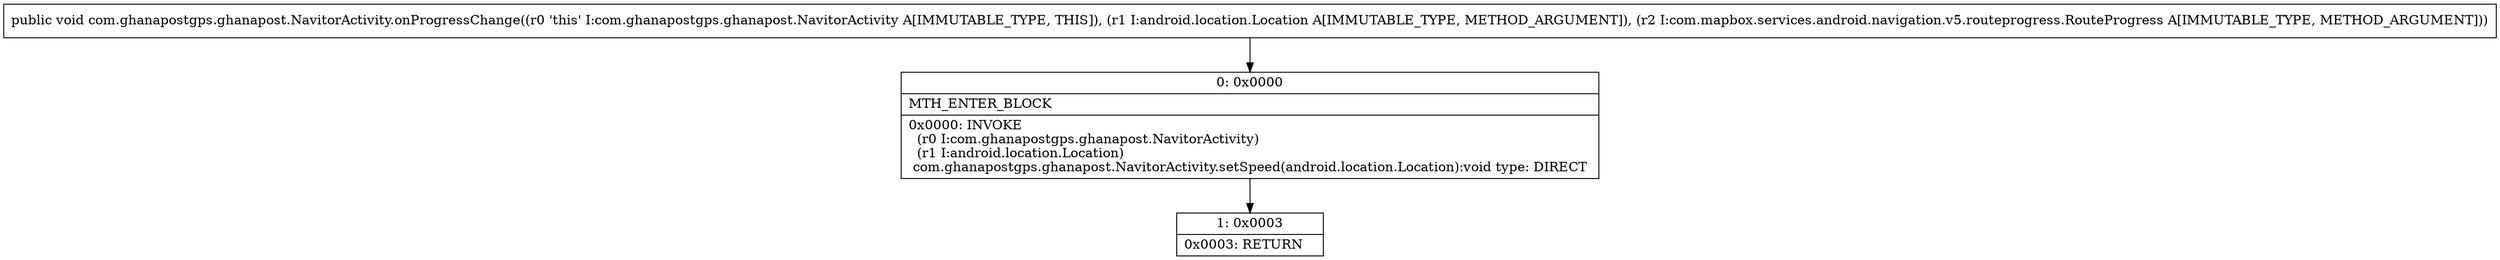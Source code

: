 digraph "CFG forcom.ghanapostgps.ghanapost.NavitorActivity.onProgressChange(Landroid\/location\/Location;Lcom\/mapbox\/services\/android\/navigation\/v5\/routeprogress\/RouteProgress;)V" {
Node_0 [shape=record,label="{0\:\ 0x0000|MTH_ENTER_BLOCK\l|0x0000: INVOKE  \l  (r0 I:com.ghanapostgps.ghanapost.NavitorActivity)\l  (r1 I:android.location.Location)\l com.ghanapostgps.ghanapost.NavitorActivity.setSpeed(android.location.Location):void type: DIRECT \l}"];
Node_1 [shape=record,label="{1\:\ 0x0003|0x0003: RETURN   \l}"];
MethodNode[shape=record,label="{public void com.ghanapostgps.ghanapost.NavitorActivity.onProgressChange((r0 'this' I:com.ghanapostgps.ghanapost.NavitorActivity A[IMMUTABLE_TYPE, THIS]), (r1 I:android.location.Location A[IMMUTABLE_TYPE, METHOD_ARGUMENT]), (r2 I:com.mapbox.services.android.navigation.v5.routeprogress.RouteProgress A[IMMUTABLE_TYPE, METHOD_ARGUMENT])) }"];
MethodNode -> Node_0;
Node_0 -> Node_1;
}

